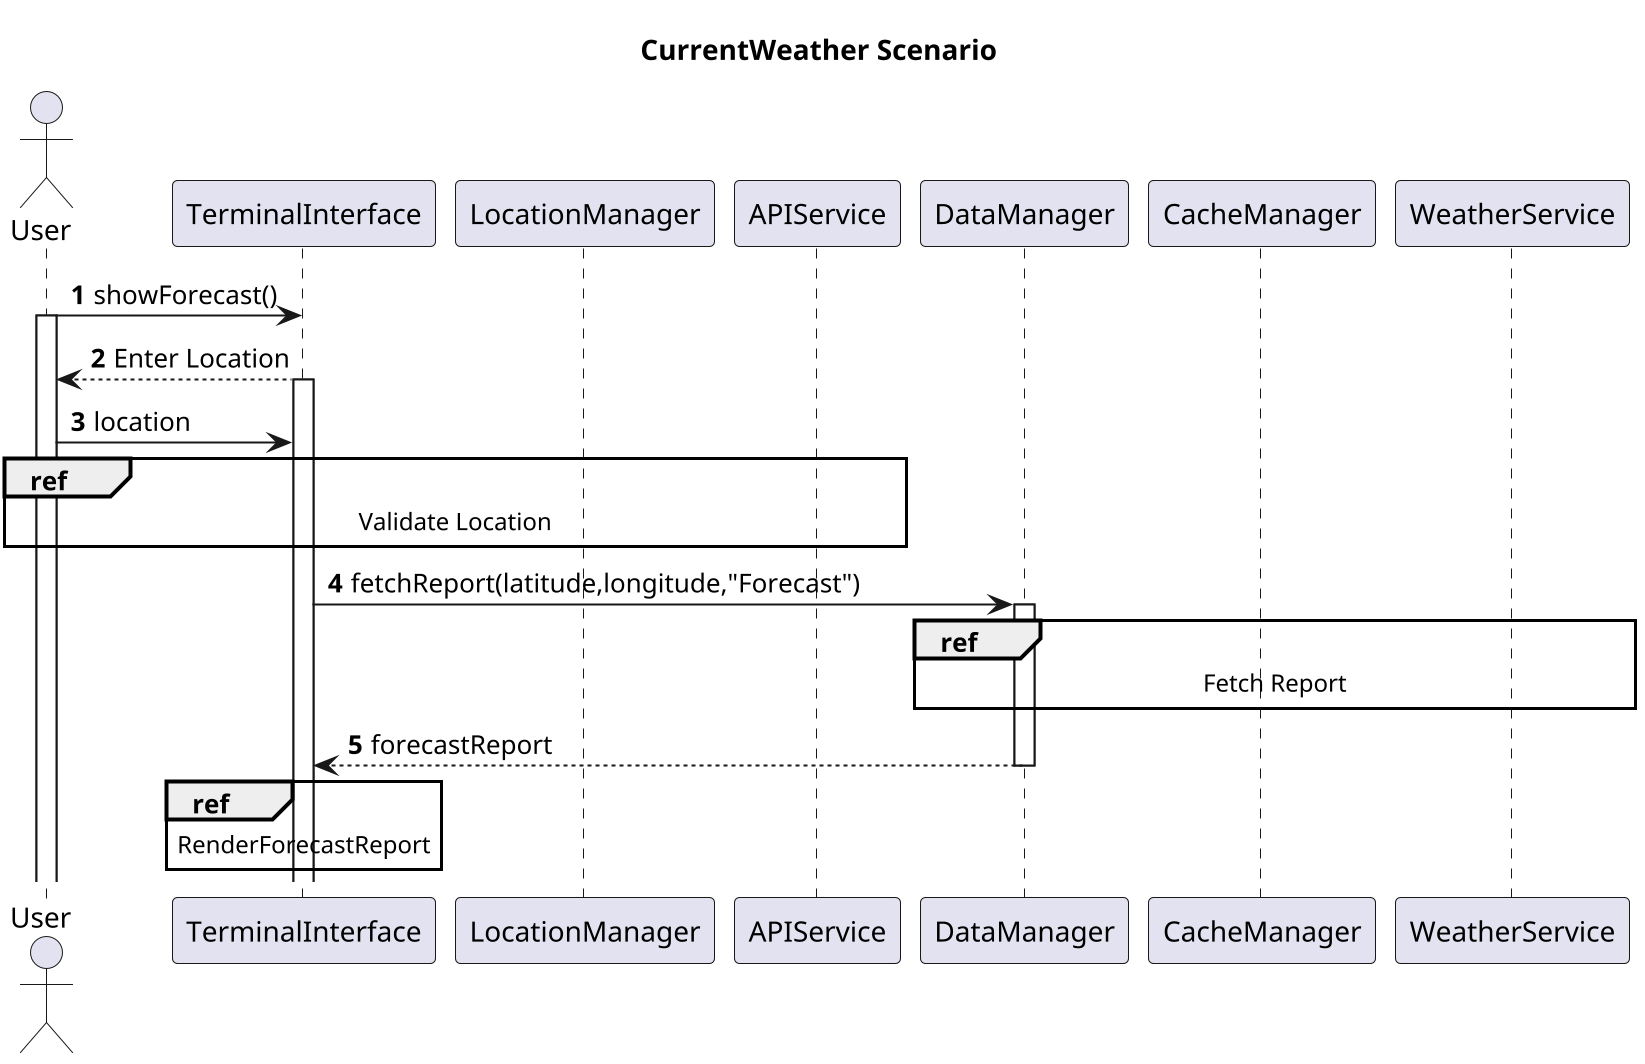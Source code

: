 @startuml
title CurrentWeather Scenario
autonumber
actor User
participant TerminalInterface
participant LocationManager
participant APIService
participant DataManager
participant CacheManager
participant WeatherService

scale 2
User -> TerminalInterface: showForecast()
activate User
TerminalInterface --> User: Enter Location
activate TerminalInterface
User -> TerminalInterface: location

ref over User,TerminalInterface,LocationManager,APIService
    Validate Location
end ref

TerminalInterface -> DataManager: fetchReport(latitude,longitude,"Forecast")
activate DataManager

ref over DataManager,CacheManager,WeatherService
    Fetch Report
end ref
DataManager --> TerminalInterface: forecastReport
deactivate DataManager


ref over TerminalInterface
    RenderForecastReport
end ref



@enduml
